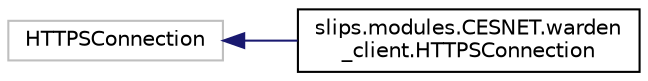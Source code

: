digraph "Graphical Class Hierarchy"
{
 // LATEX_PDF_SIZE
  edge [fontname="Helvetica",fontsize="10",labelfontname="Helvetica",labelfontsize="10"];
  node [fontname="Helvetica",fontsize="10",shape=record];
  rankdir="LR";
  Node44 [label="HTTPSConnection",height=0.2,width=0.4,color="grey75", fillcolor="white", style="filled",tooltip=" "];
  Node44 -> Node0 [dir="back",color="midnightblue",fontsize="10",style="solid",fontname="Helvetica"];
  Node0 [label="slips.modules.CESNET.warden\l_client.HTTPSConnection",height=0.2,width=0.4,color="black", fillcolor="white", style="filled",URL="$db/d16/classslips_1_1modules_1_1CESNET_1_1warden__client_1_1HTTPSConnection.html",tooltip=" "];
}
